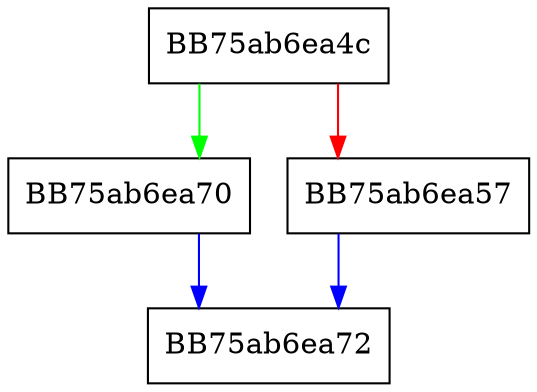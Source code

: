 digraph UpgradeOneTableImpl {
  node [shape="box"];
  graph [splines=ortho];
  BB75ab6ea4c -> BB75ab6ea70 [color="green"];
  BB75ab6ea4c -> BB75ab6ea57 [color="red"];
  BB75ab6ea57 -> BB75ab6ea72 [color="blue"];
  BB75ab6ea70 -> BB75ab6ea72 [color="blue"];
}